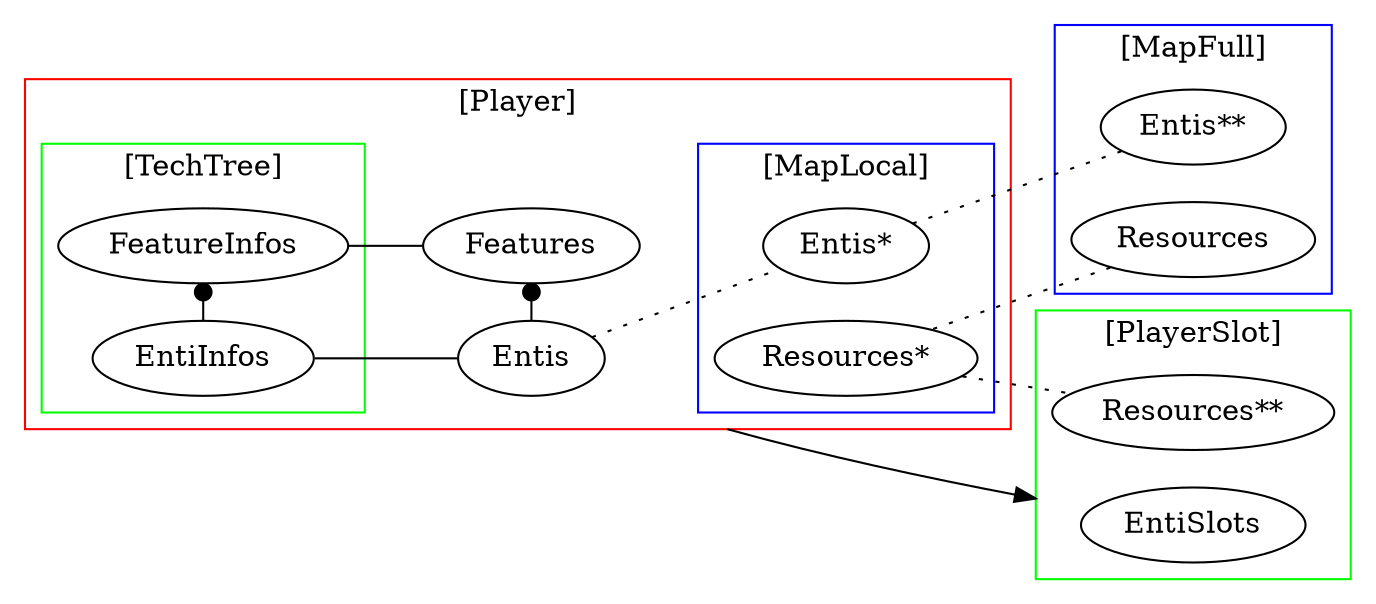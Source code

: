 digraph G 
{
	rankdir = LR;

	compound = true;

	subgraph cluster0
	{
		label = "[Player]"
		color = red;

		subgraph cluster1
		{
			label = "[TechTree]"
			color = green;
			EntiInfos -> FeatureInfos [arrowhead = dot]
			{rank = same; FeatureInfos; EntiInfos; }
		}
		subgraph cluster2
		{
			label = "[MapLocal]"
			color = blue;		
			"Entis*"
			"Resources*"
		}
		Entis -> Features [arrowhead = dot]
		{rank = same; Features; Entis; }

		EntiInfos -> Entis [arrowhead = none]
		Features -> FeatureInfos [arrowhead = none]
	}

	subgraph cluster3
	{
		label = "[PlayerSlot]"
		color = green;		
		EntiSlots
		"Resources**"
	}

	subgraph cluster4
	{
		label = "[MapFull]"
		color = blue;		
		"Entis**"
		Resources
	}

	Resources -> "Resources*" [arrowhead = none, style = dotted]
	"Resources*" -> "Resources**" [arrowhead = none, style = dotted]
	Entis -> "Entis*" [arrowhead = none, style = dotted]
	"Entis*" -> "Entis**" [arrowhead = none, style = dotted]
		
	Entis -> EntiSlots [lhead=cluster3, ltail=cluster0]

}
